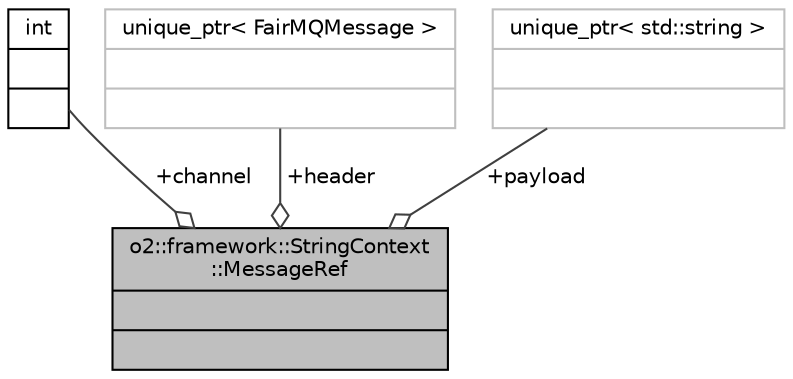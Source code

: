 digraph "o2::framework::StringContext::MessageRef"
{
 // INTERACTIVE_SVG=YES
  bgcolor="transparent";
  edge [fontname="Helvetica",fontsize="10",labelfontname="Helvetica",labelfontsize="10"];
  node [fontname="Helvetica",fontsize="10",shape=record];
  Node1 [label="{o2::framework::StringContext\l::MessageRef\n||}",height=0.2,width=0.4,color="black", fillcolor="grey75", style="filled" fontcolor="black"];
  Node2 -> Node1 [color="grey25",fontsize="10",style="solid",label=" +channel" ,arrowhead="odiamond",fontname="Helvetica"];
  Node2 [label="{int\n||}",height=0.2,width=0.4,color="black",URL="$d1/da0/classint.html"];
  Node3 -> Node1 [color="grey25",fontsize="10",style="solid",label=" +header" ,arrowhead="odiamond",fontname="Helvetica"];
  Node3 [label="{unique_ptr\< FairMQMessage \>\n||}",height=0.2,width=0.4,color="grey75"];
  Node4 -> Node1 [color="grey25",fontsize="10",style="solid",label=" +payload" ,arrowhead="odiamond",fontname="Helvetica"];
  Node4 [label="{unique_ptr\< std::string \>\n||}",height=0.2,width=0.4,color="grey75"];
}
